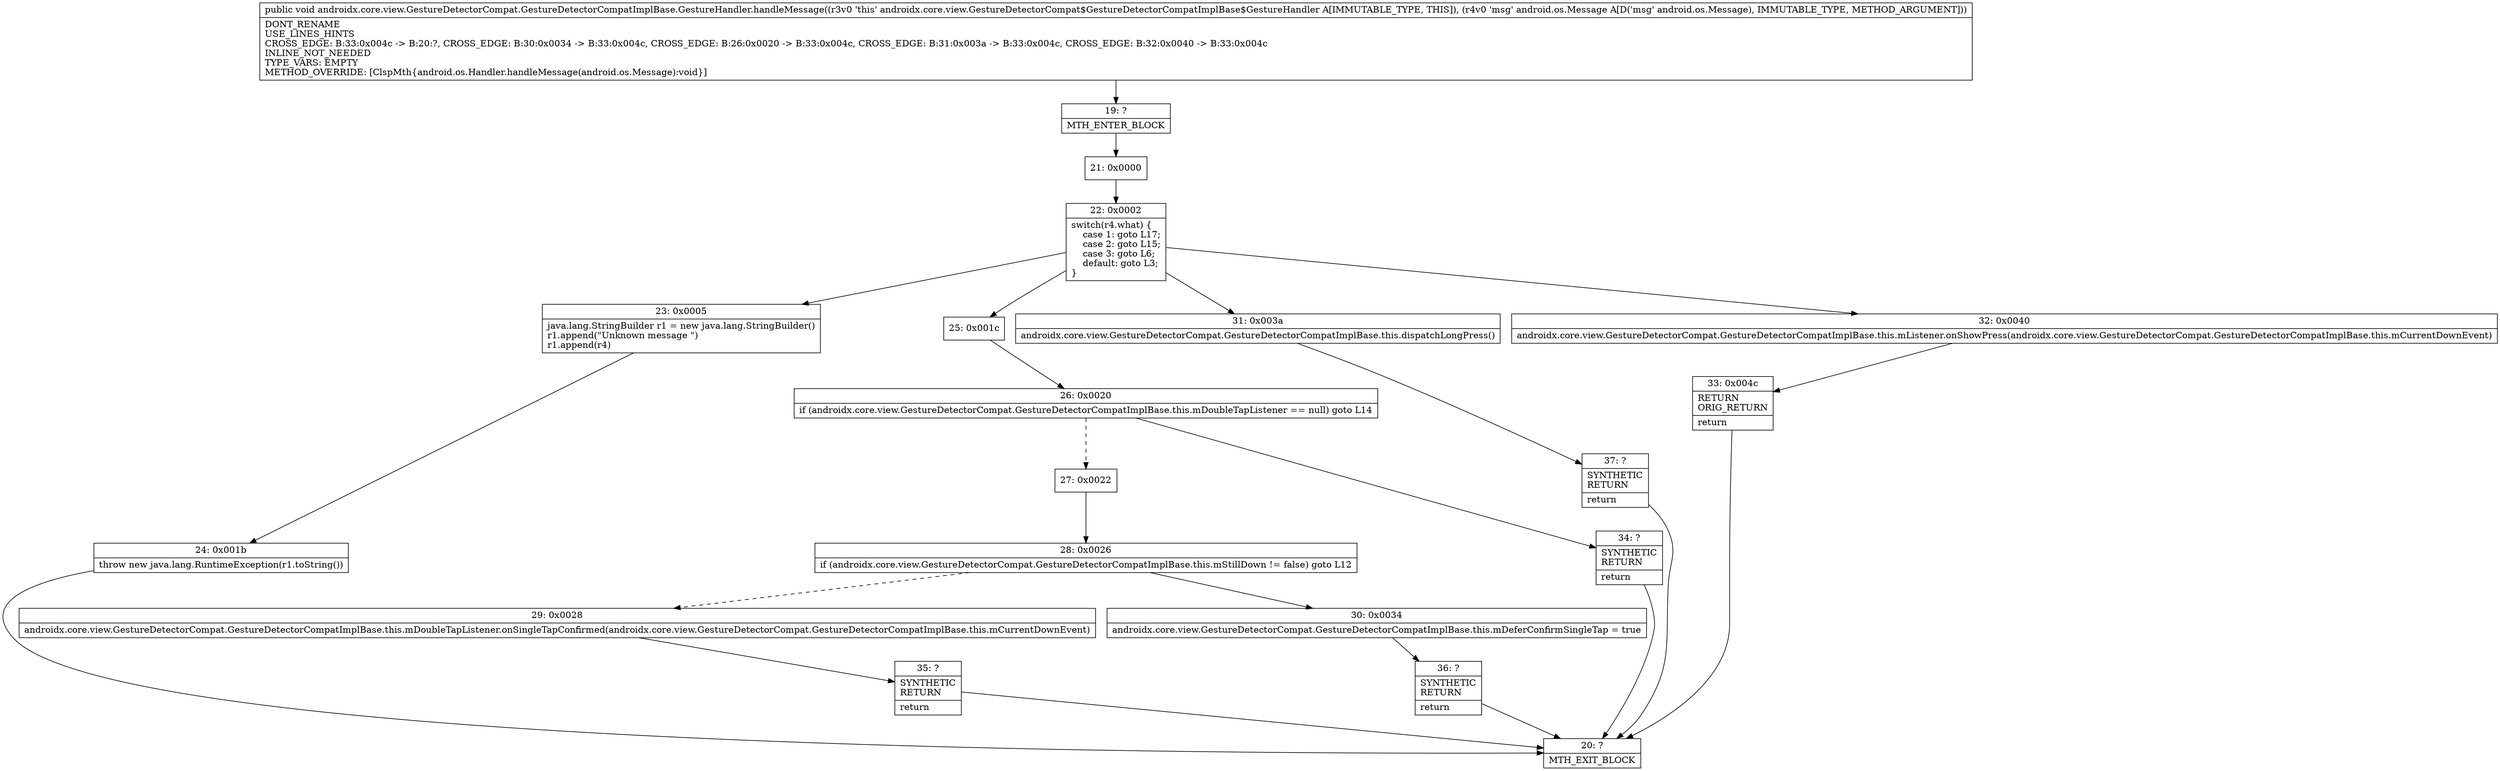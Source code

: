 digraph "CFG forandroidx.core.view.GestureDetectorCompat.GestureDetectorCompatImplBase.GestureHandler.handleMessage(Landroid\/os\/Message;)V" {
Node_19 [shape=record,label="{19\:\ ?|MTH_ENTER_BLOCK\l}"];
Node_21 [shape=record,label="{21\:\ 0x0000}"];
Node_22 [shape=record,label="{22\:\ 0x0002|switch(r4.what) \{\l    case 1: goto L17;\l    case 2: goto L15;\l    case 3: goto L6;\l    default: goto L3;\l\}\l}"];
Node_23 [shape=record,label="{23\:\ 0x0005|java.lang.StringBuilder r1 = new java.lang.StringBuilder()\lr1.append(\"Unknown message \")\lr1.append(r4)\l}"];
Node_24 [shape=record,label="{24\:\ 0x001b|throw new java.lang.RuntimeException(r1.toString())\l}"];
Node_20 [shape=record,label="{20\:\ ?|MTH_EXIT_BLOCK\l}"];
Node_25 [shape=record,label="{25\:\ 0x001c}"];
Node_26 [shape=record,label="{26\:\ 0x0020|if (androidx.core.view.GestureDetectorCompat.GestureDetectorCompatImplBase.this.mDoubleTapListener == null) goto L14\l}"];
Node_27 [shape=record,label="{27\:\ 0x0022}"];
Node_28 [shape=record,label="{28\:\ 0x0026|if (androidx.core.view.GestureDetectorCompat.GestureDetectorCompatImplBase.this.mStillDown != false) goto L12\l}"];
Node_29 [shape=record,label="{29\:\ 0x0028|androidx.core.view.GestureDetectorCompat.GestureDetectorCompatImplBase.this.mDoubleTapListener.onSingleTapConfirmed(androidx.core.view.GestureDetectorCompat.GestureDetectorCompatImplBase.this.mCurrentDownEvent)\l}"];
Node_35 [shape=record,label="{35\:\ ?|SYNTHETIC\lRETURN\l|return\l}"];
Node_30 [shape=record,label="{30\:\ 0x0034|androidx.core.view.GestureDetectorCompat.GestureDetectorCompatImplBase.this.mDeferConfirmSingleTap = true\l}"];
Node_36 [shape=record,label="{36\:\ ?|SYNTHETIC\lRETURN\l|return\l}"];
Node_34 [shape=record,label="{34\:\ ?|SYNTHETIC\lRETURN\l|return\l}"];
Node_31 [shape=record,label="{31\:\ 0x003a|androidx.core.view.GestureDetectorCompat.GestureDetectorCompatImplBase.this.dispatchLongPress()\l}"];
Node_37 [shape=record,label="{37\:\ ?|SYNTHETIC\lRETURN\l|return\l}"];
Node_32 [shape=record,label="{32\:\ 0x0040|androidx.core.view.GestureDetectorCompat.GestureDetectorCompatImplBase.this.mListener.onShowPress(androidx.core.view.GestureDetectorCompat.GestureDetectorCompatImplBase.this.mCurrentDownEvent)\l}"];
Node_33 [shape=record,label="{33\:\ 0x004c|RETURN\lORIG_RETURN\l|return\l}"];
MethodNode[shape=record,label="{public void androidx.core.view.GestureDetectorCompat.GestureDetectorCompatImplBase.GestureHandler.handleMessage((r3v0 'this' androidx.core.view.GestureDetectorCompat$GestureDetectorCompatImplBase$GestureHandler A[IMMUTABLE_TYPE, THIS]), (r4v0 'msg' android.os.Message A[D('msg' android.os.Message), IMMUTABLE_TYPE, METHOD_ARGUMENT]))  | DONT_RENAME\lUSE_LINES_HINTS\lCROSS_EDGE: B:33:0x004c \-\> B:20:?, CROSS_EDGE: B:30:0x0034 \-\> B:33:0x004c, CROSS_EDGE: B:26:0x0020 \-\> B:33:0x004c, CROSS_EDGE: B:31:0x003a \-\> B:33:0x004c, CROSS_EDGE: B:32:0x0040 \-\> B:33:0x004c\lINLINE_NOT_NEEDED\lTYPE_VARS: EMPTY\lMETHOD_OVERRIDE: [ClspMth\{android.os.Handler.handleMessage(android.os.Message):void\}]\l}"];
MethodNode -> Node_19;Node_19 -> Node_21;
Node_21 -> Node_22;
Node_22 -> Node_23;
Node_22 -> Node_25;
Node_22 -> Node_31;
Node_22 -> Node_32;
Node_23 -> Node_24;
Node_24 -> Node_20;
Node_25 -> Node_26;
Node_26 -> Node_27[style=dashed];
Node_26 -> Node_34;
Node_27 -> Node_28;
Node_28 -> Node_29[style=dashed];
Node_28 -> Node_30;
Node_29 -> Node_35;
Node_35 -> Node_20;
Node_30 -> Node_36;
Node_36 -> Node_20;
Node_34 -> Node_20;
Node_31 -> Node_37;
Node_37 -> Node_20;
Node_32 -> Node_33;
Node_33 -> Node_20;
}

